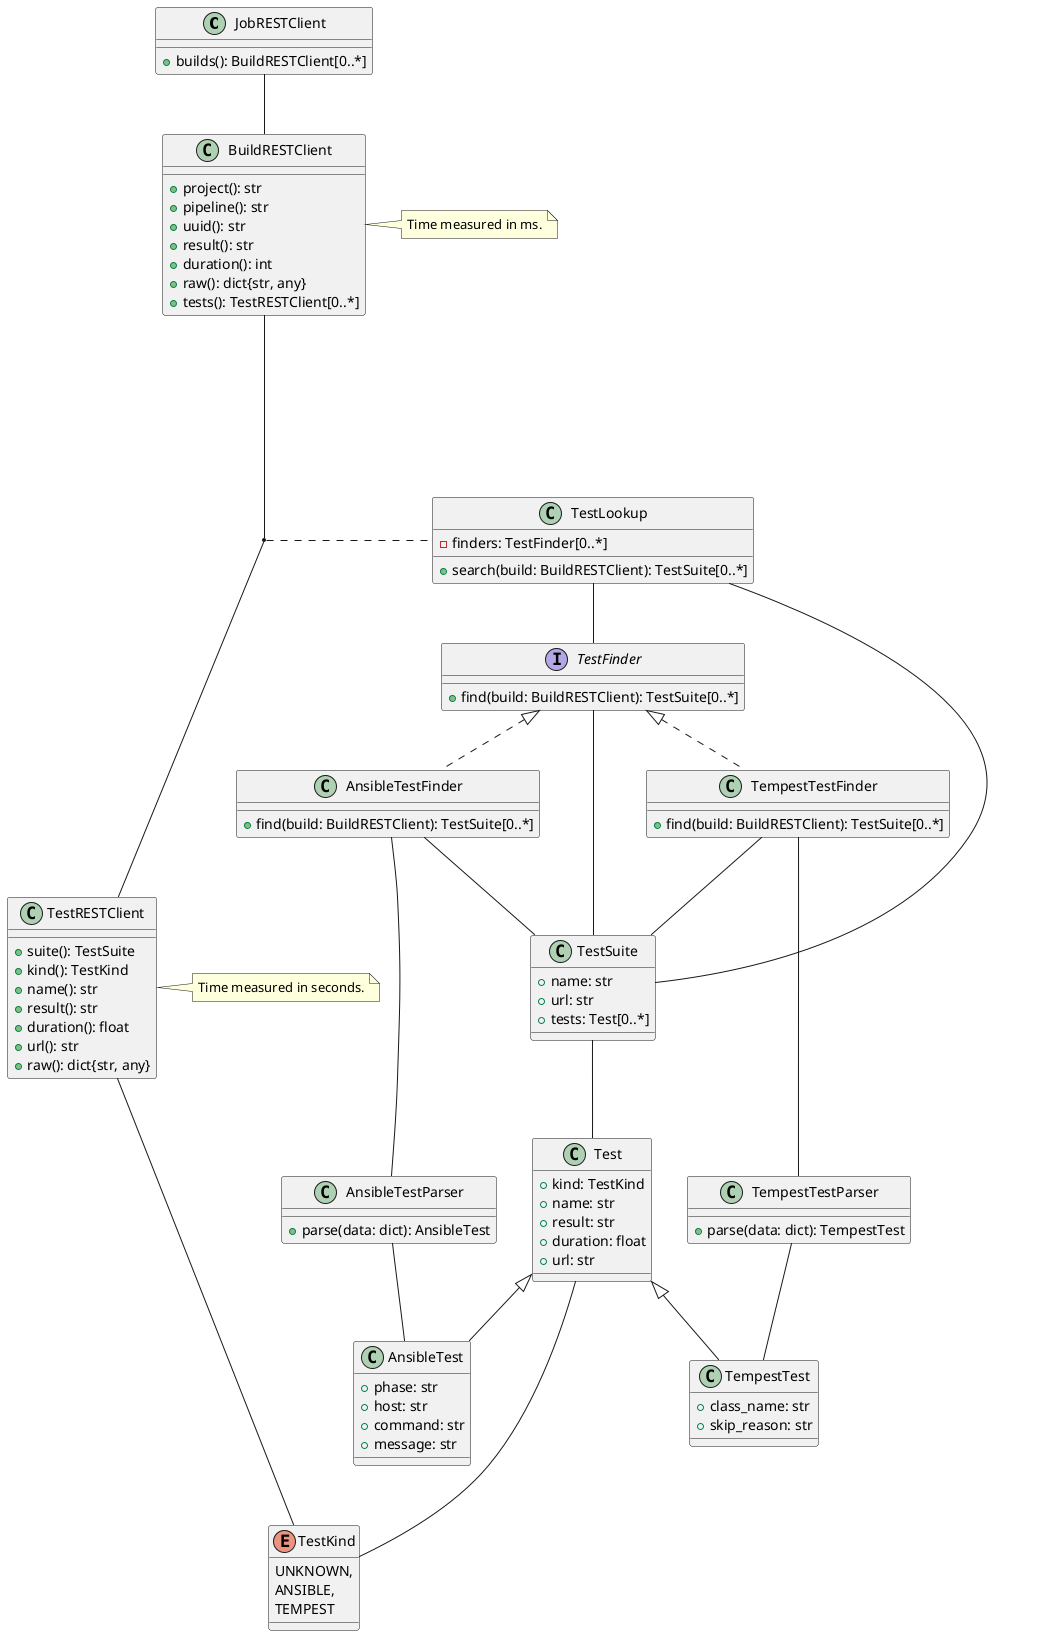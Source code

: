 @startuml
'Classes that take part in retrieval of tests for a build.

class JobRESTClient {
    + builds(): BuildRESTClient[0..*]
}

class BuildRESTClient {
    + project(): str
    + pipeline(): str
    + uuid(): str
    + result(): str
    + duration(): int
    + raw(): dict{str, any}
    + tests(): TestRESTClient[0..*]
}

class TestRESTClient {
    + suite(): TestSuite
    + kind(): TestKind
    + name(): str
    + result(): str
    + duration(): float
    + url(): str
    + raw(): dict{str, any}
}

enum TestKind {
    UNKNOWN,
    ANSIBLE,
    TEMPEST
}

class TestLookup {
    - finders: TestFinder[0..*]
    + search(build: BuildRESTClient): TestSuite[0..*]
}

interface TestFinder {
    + find(build: BuildRESTClient): TestSuite[0..*]
}

class AnsibleTestFinder {
    + find(build: BuildRESTClient): TestSuite[0..*]
}

class AnsibleTestParser {
     + parse(data: dict): AnsibleTest
}

class TempestTestFinder {
    + find(build: BuildRESTClient): TestSuite[0..*]
}

class TempestTestParser {
     + parse(data: dict): TempestTest
}

class TestSuite {
    + name: str
    + url: str
    + tests: Test[0..*]
}

class Test {
    + kind: TestKind
    + name: str
    + result: str
    + duration: float
    + url: str
}

class AnsibleTest {
    + phase: str
    + host: str
    + command: str
    + message: str
}

class TempestTest {
    + class_name: str
    + skip_reason: str
}

note "Time measured in ms." as BUILD_TIME_NOTE
note "Time measured in seconds." as TEST_TIME_NOTE

JobRESTClient -- BuildRESTClient
BuildRESTClient ---- TestRESTClient
(BuildRESTClient, TestRESTClient) .. TestLookup
TestRESTClient -- TestKind

TestLookup - TestFinder
TestLookup ---- TestSuite
TestFinder <|.. AnsibleTestFinder
TestFinder <|. TempestTestFinder
AnsibleTestFinder -- AnsibleTestParser
AnsibleTestFinder -- TestSuite
AnsibleTestParser -- AnsibleTest
TempestTestFinder -- TempestTestParser
TempestTestFinder -- TestSuite
TempestTestParser -- TempestTest
TestFinder -- TestSuite
TestSuite -- Test
Test <|-- AnsibleTest
Test <|-- TempestTest
Test --- TestKind

BuildRESTClient - BUILD_TIME_NOTE
TestRESTClient - TEST_TIME_NOTE

@enduml
